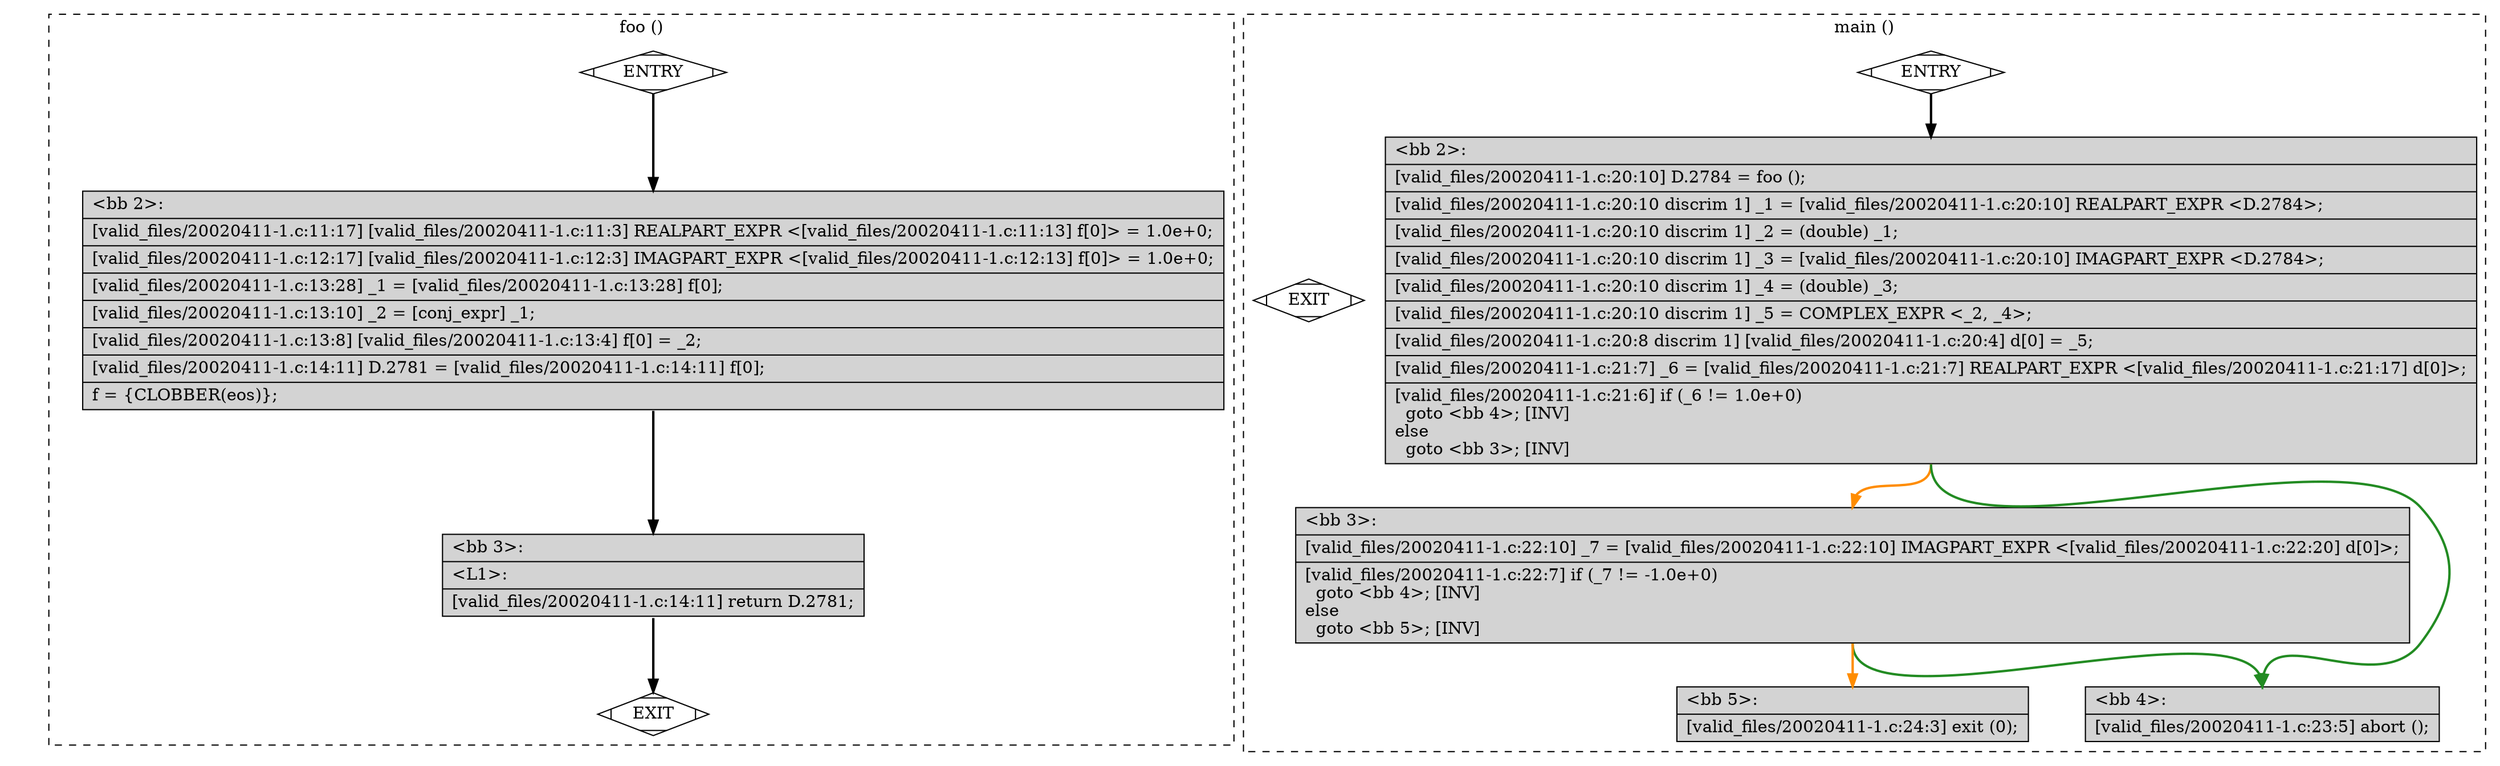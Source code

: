 digraph "a-20020411-1.c.015t.cfg" {
overlap=false;
subgraph "cluster_foo" {
	style="dashed";
	color="black";
	label="foo ()";
	fn_0_basic_block_0 [shape=Mdiamond,style=filled,fillcolor=white,label="ENTRY"];

	fn_0_basic_block_1 [shape=Mdiamond,style=filled,fillcolor=white,label="EXIT"];

	fn_0_basic_block_2 [shape=record,style=filled,fillcolor=lightgrey,label="{\<bb\ 2\>:\l\
|[valid_files/20020411-1.c:11:17]\ [valid_files/20020411-1.c:11:3]\ REALPART_EXPR\ \<[valid_files/20020411-1.c:11:13]\ f[0]\>\ =\ 1.0e+0;\l\
|[valid_files/20020411-1.c:12:17]\ [valid_files/20020411-1.c:12:3]\ IMAGPART_EXPR\ \<[valid_files/20020411-1.c:12:13]\ f[0]\>\ =\ 1.0e+0;\l\
|[valid_files/20020411-1.c:13:28]\ _1\ =\ [valid_files/20020411-1.c:13:28]\ f[0];\l\
|[valid_files/20020411-1.c:13:10]\ _2\ =\ [conj_expr]\ _1;\l\
|[valid_files/20020411-1.c:13:8]\ [valid_files/20020411-1.c:13:4]\ f[0]\ =\ _2;\l\
|[valid_files/20020411-1.c:14:11]\ D.2781\ =\ [valid_files/20020411-1.c:14:11]\ f[0];\l\
|f\ =\ \{CLOBBER(eos)\};\l\
}"];

	fn_0_basic_block_3 [shape=record,style=filled,fillcolor=lightgrey,label="{\<bb\ 3\>:\l\
|\<L1\>:\l\
|[valid_files/20020411-1.c:14:11]\ return\ D.2781;\l\
}"];

	fn_0_basic_block_0:s -> fn_0_basic_block_2:n [style="solid,bold",color=black,weight=100,constraint=true];
	fn_0_basic_block_2:s -> fn_0_basic_block_3:n [style="solid,bold",color=black,weight=100,constraint=true];
	fn_0_basic_block_3:s -> fn_0_basic_block_1:n [style="solid,bold",color=black,weight=10,constraint=true];
	fn_0_basic_block_0:s -> fn_0_basic_block_1:n [style="invis",constraint=true];
}
subgraph "cluster_main" {
	style="dashed";
	color="black";
	label="main ()";
	fn_1_basic_block_0 [shape=Mdiamond,style=filled,fillcolor=white,label="ENTRY"];

	fn_1_basic_block_1 [shape=Mdiamond,style=filled,fillcolor=white,label="EXIT"];

	fn_1_basic_block_2 [shape=record,style=filled,fillcolor=lightgrey,label="{\<bb\ 2\>:\l\
|[valid_files/20020411-1.c:20:10]\ D.2784\ =\ foo\ ();\l\
|[valid_files/20020411-1.c:20:10\ discrim\ 1]\ _1\ =\ [valid_files/20020411-1.c:20:10]\ REALPART_EXPR\ \<D.2784\>;\l\
|[valid_files/20020411-1.c:20:10\ discrim\ 1]\ _2\ =\ (double)\ _1;\l\
|[valid_files/20020411-1.c:20:10\ discrim\ 1]\ _3\ =\ [valid_files/20020411-1.c:20:10]\ IMAGPART_EXPR\ \<D.2784\>;\l\
|[valid_files/20020411-1.c:20:10\ discrim\ 1]\ _4\ =\ (double)\ _3;\l\
|[valid_files/20020411-1.c:20:10\ discrim\ 1]\ _5\ =\ COMPLEX_EXPR\ \<_2,\ _4\>;\l\
|[valid_files/20020411-1.c:20:8\ discrim\ 1]\ [valid_files/20020411-1.c:20:4]\ d[0]\ =\ _5;\l\
|[valid_files/20020411-1.c:21:7]\ _6\ =\ [valid_files/20020411-1.c:21:7]\ REALPART_EXPR\ \<[valid_files/20020411-1.c:21:17]\ d[0]\>;\l\
|[valid_files/20020411-1.c:21:6]\ if\ (_6\ !=\ 1.0e+0)\l\
\ \ goto\ \<bb\ 4\>;\ [INV]\l\
else\l\
\ \ goto\ \<bb\ 3\>;\ [INV]\l\
}"];

	fn_1_basic_block_3 [shape=record,style=filled,fillcolor=lightgrey,label="{\<bb\ 3\>:\l\
|[valid_files/20020411-1.c:22:10]\ _7\ =\ [valid_files/20020411-1.c:22:10]\ IMAGPART_EXPR\ \<[valid_files/20020411-1.c:22:20]\ d[0]\>;\l\
|[valid_files/20020411-1.c:22:7]\ if\ (_7\ !=\ -1.0e+0)\l\
\ \ goto\ \<bb\ 4\>;\ [INV]\l\
else\l\
\ \ goto\ \<bb\ 5\>;\ [INV]\l\
}"];

	fn_1_basic_block_4 [shape=record,style=filled,fillcolor=lightgrey,label="{\<bb\ 4\>:\l\
|[valid_files/20020411-1.c:23:5]\ abort\ ();\l\
}"];

	fn_1_basic_block_5 [shape=record,style=filled,fillcolor=lightgrey,label="{\<bb\ 5\>:\l\
|[valid_files/20020411-1.c:24:3]\ exit\ (0);\l\
}"];

	fn_1_basic_block_0:s -> fn_1_basic_block_2:n [style="solid,bold",color=black,weight=100,constraint=true];
	fn_1_basic_block_2:s -> fn_1_basic_block_4:n [style="solid,bold",color=forestgreen,weight=10,constraint=true];
	fn_1_basic_block_2:s -> fn_1_basic_block_3:n [style="solid,bold",color=darkorange,weight=10,constraint=true];
	fn_1_basic_block_3:s -> fn_1_basic_block_4:n [style="solid,bold",color=forestgreen,weight=10,constraint=true];
	fn_1_basic_block_3:s -> fn_1_basic_block_5:n [style="solid,bold",color=darkorange,weight=10,constraint=true];
	fn_1_basic_block_0:s -> fn_1_basic_block_1:n [style="invis",constraint=true];
}
}
